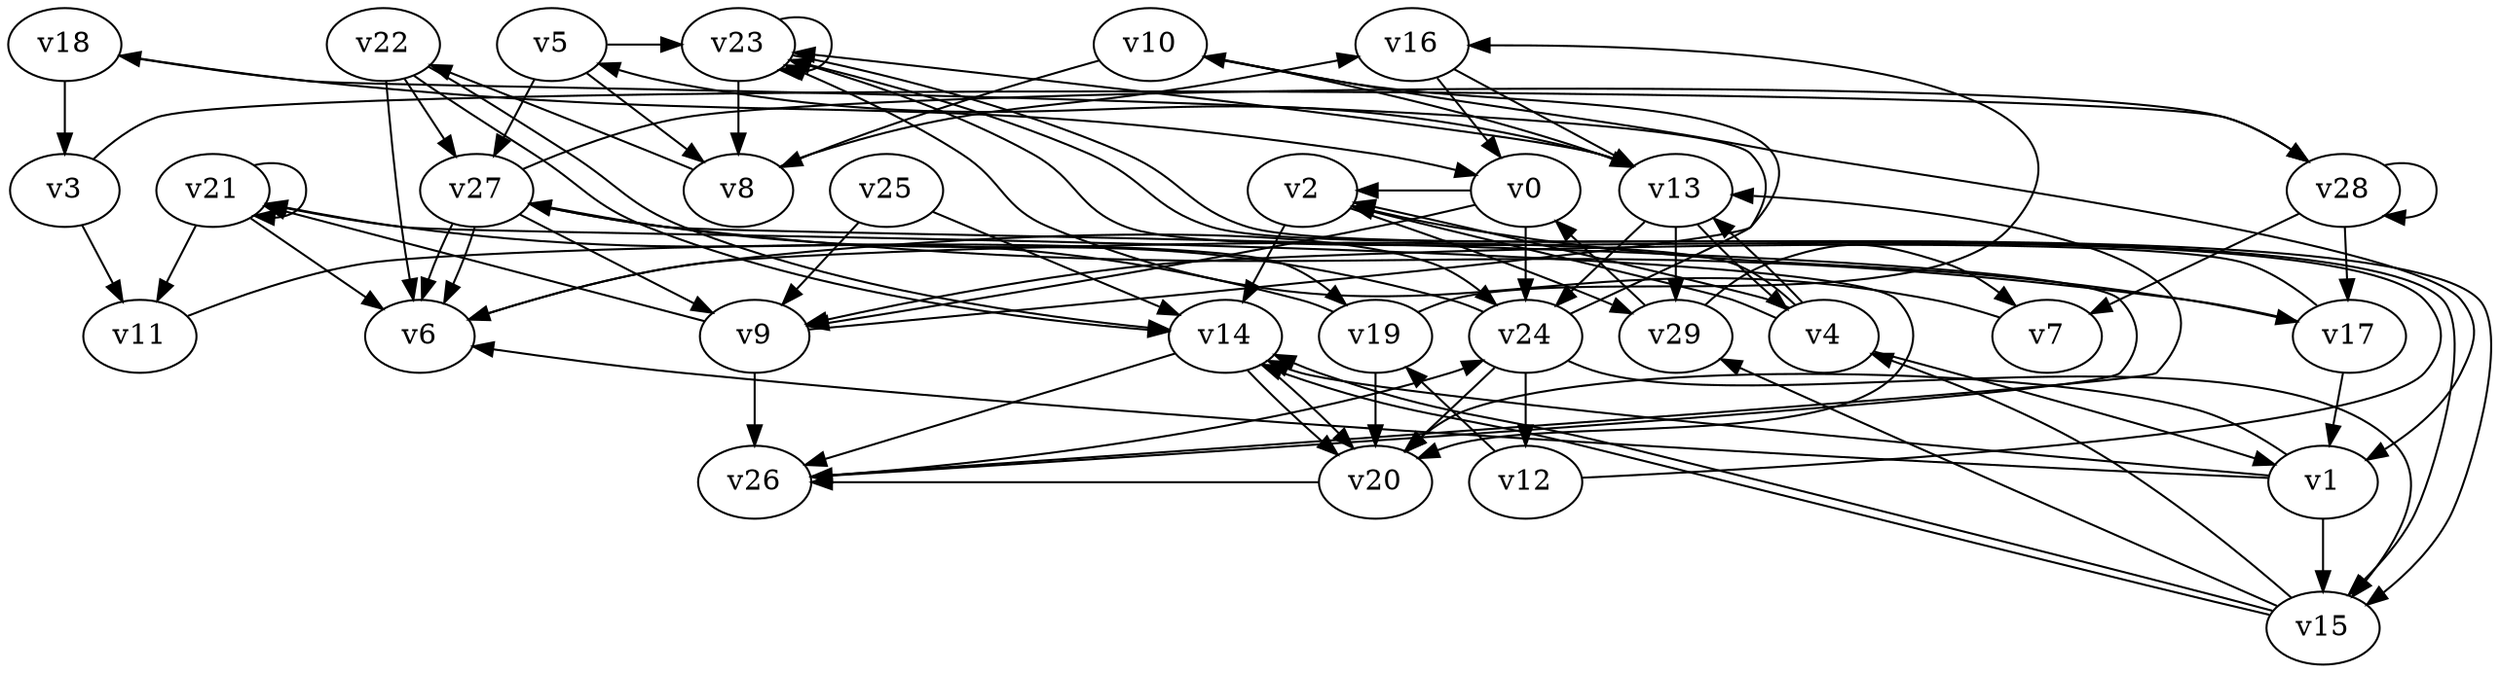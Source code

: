 // Benchmark game 44 - 30 vertices
digraph G {
    v0 [name="v0", player=1];
    v1 [name="v1", player=1];
    v2 [name="v2", player=1, target=1];
    v3 [name="v3", player=0];
    v4 [name="v4", player=1];
    v5 [name="v5", player=1];
    v6 [name="v6", player=0];
    v7 [name="v7", player=1];
    v8 [name="v8", player=1, target=1];
    v9 [name="v9", player=1, target=1];
    v10 [name="v10", player=0];
    v11 [name="v11", player=1];
    v12 [name="v12", player=0, target=1];
    v13 [name="v13", player=1];
    v14 [name="v14", player=1];
    v15 [name="v15", player=1];
    v16 [name="v16", player=1];
    v17 [name="v17", player=0];
    v18 [name="v18", player=0];
    v19 [name="v19", player=0];
    v20 [name="v20", player=0];
    v21 [name="v21", player=1];
    v22 [name="v22", player=1];
    v23 [name="v23", player=1];
    v24 [name="v24", player=1];
    v25 [name="v25", player=0];
    v26 [name="v26", player=0];
    v27 [name="v27", player=1];
    v28 [name="v28", player=1];
    v29 [name="v29", player=0, target=1];

    v0 -> v24;
    v1 -> v6 [constraint="time <= 10"];
    v2 -> v29 [constraint="time == 10"];
    v3 -> v28 [constraint="time >= 11"];
    v4 -> v13 [constraint="time >= 5"];
    v5 -> v27;
    v6 -> v24 [constraint="time <= 20"];
    v7 -> v23 [constraint="time == 10"];
    v8 -> v22 [constraint="time == 3"];
    v9 -> v26;
    v10 -> v8 [constraint="time % 4 == 3"];
    v11 -> v19 [constraint="time >= 9"];
    v12 -> v23 [constraint="time == 0"];
    v13 -> v24;
    v14 -> v20;
    v15 -> v14 [constraint="time >= 3"];
    v16 -> v0 [constraint="time == 20"];
    v17 -> v9 [constraint="time == 2"];
    v18 -> v3;
    v19 -> v16 [constraint="time >= 13"];
    v20 -> v26 [constraint="time % 3 == 2"];
    v21 -> v21 [constraint="time == 10"];
    v22 -> v14 [constraint="time == 4"];
    v23 -> v8;
    v24 -> v18 [constraint="time >= 13"];
    v25 -> v9;
    v26 -> v13 [constraint="time == 12"];
    v27 -> v28 [constraint="time == 18"];
    v28 -> v7;
    v29 -> v0 [constraint="time <= 25"];
    v19 -> v20;
    v2 -> v14;
    v22 -> v27;
    v12 -> v19 [constraint="time == 8"];
    v4 -> v2 [constraint="(time % 4 == 0) || (time % 3 == 2)"];
    v16 -> v13 [constraint="time >= 15"];
    v14 -> v26 [constraint="time % 2 == 0"];
    v22 -> v6;
    v27 -> v26 [constraint="time >= 5"];
    v23 -> v15 [constraint="time == 13"];
    v27 -> v6 [constraint="time % 4 == 1"];
    v13 -> v5 [constraint="time == 4"];
    v0 -> v9 [constraint="(time % 3 == 0) || (time % 4 == 2)"];
    v21 -> v20 [constraint="time == 0"];
    v15 -> v4 [constraint="time <= 17"];
    v21 -> v6 [constraint="time >= 12"];
    v13 -> v23 [constraint="time % 2 == 0"];
    v17 -> v1;
    v29 -> v7 [constraint="time == 11"];
    v19 -> v21 [constraint="(time >= 1) && (time <= 15)"];
    v8 -> v16 [constraint="time % 4 == 3"];
    v21 -> v11;
    v28 -> v17;
    v5 -> v8;
    v15 -> v29 [constraint="time == 14"];
    v4 -> v2 [constraint="time == 16"];
    v13 -> v4;
    v10 -> v1 [constraint="(time % 3 == 1) || (time % 4 == 1)"];
    v28 -> v28;
    v26 -> v24 [constraint="time <= 21"];
    v10 -> v13 [constraint="time <= 15"];
    v23 -> v15 [constraint="time >= 3"];
    v17 -> v27 [constraint="time <= 25"];
    v25 -> v14;
    v4 -> v1;
    v1 -> v15;
    v22 -> v14 [constraint="time == 15"];
    v1 -> v14 [constraint="time == 17"];
    v15 -> v14 [constraint="time == 4"];
    v3 -> v11;
    v27 -> v9;
    v5 -> v23 [constraint="time % 4 == 1"];
    v18 -> v0 [constraint="time % 6 == 1"];
    v13 -> v29;
    v24 -> v15 [constraint="time % 4 == 0"];
    v9 -> v21 [constraint="(time % 3 == 0) || (time % 4 == 0)"];
    v0 -> v2 [constraint="time == 15"];
    v14 -> v20 [constraint="(time >= 1) && (time <= 20)"];
    v1 -> v20 [constraint="time % 5 == 2"];
    v23 -> v23 [constraint="time <= 23"];
    v4 -> v6 [constraint="time <= 25"];
    v9 -> v10 [constraint="time >= 12"];
    v2 -> v17 [constraint="(time % 3 == 1) || (time % 3 == 0)"];
    v24 -> v27 [constraint="time == 0"];
    v27 -> v6;
    v24 -> v12;
    v24 -> v20;
}
